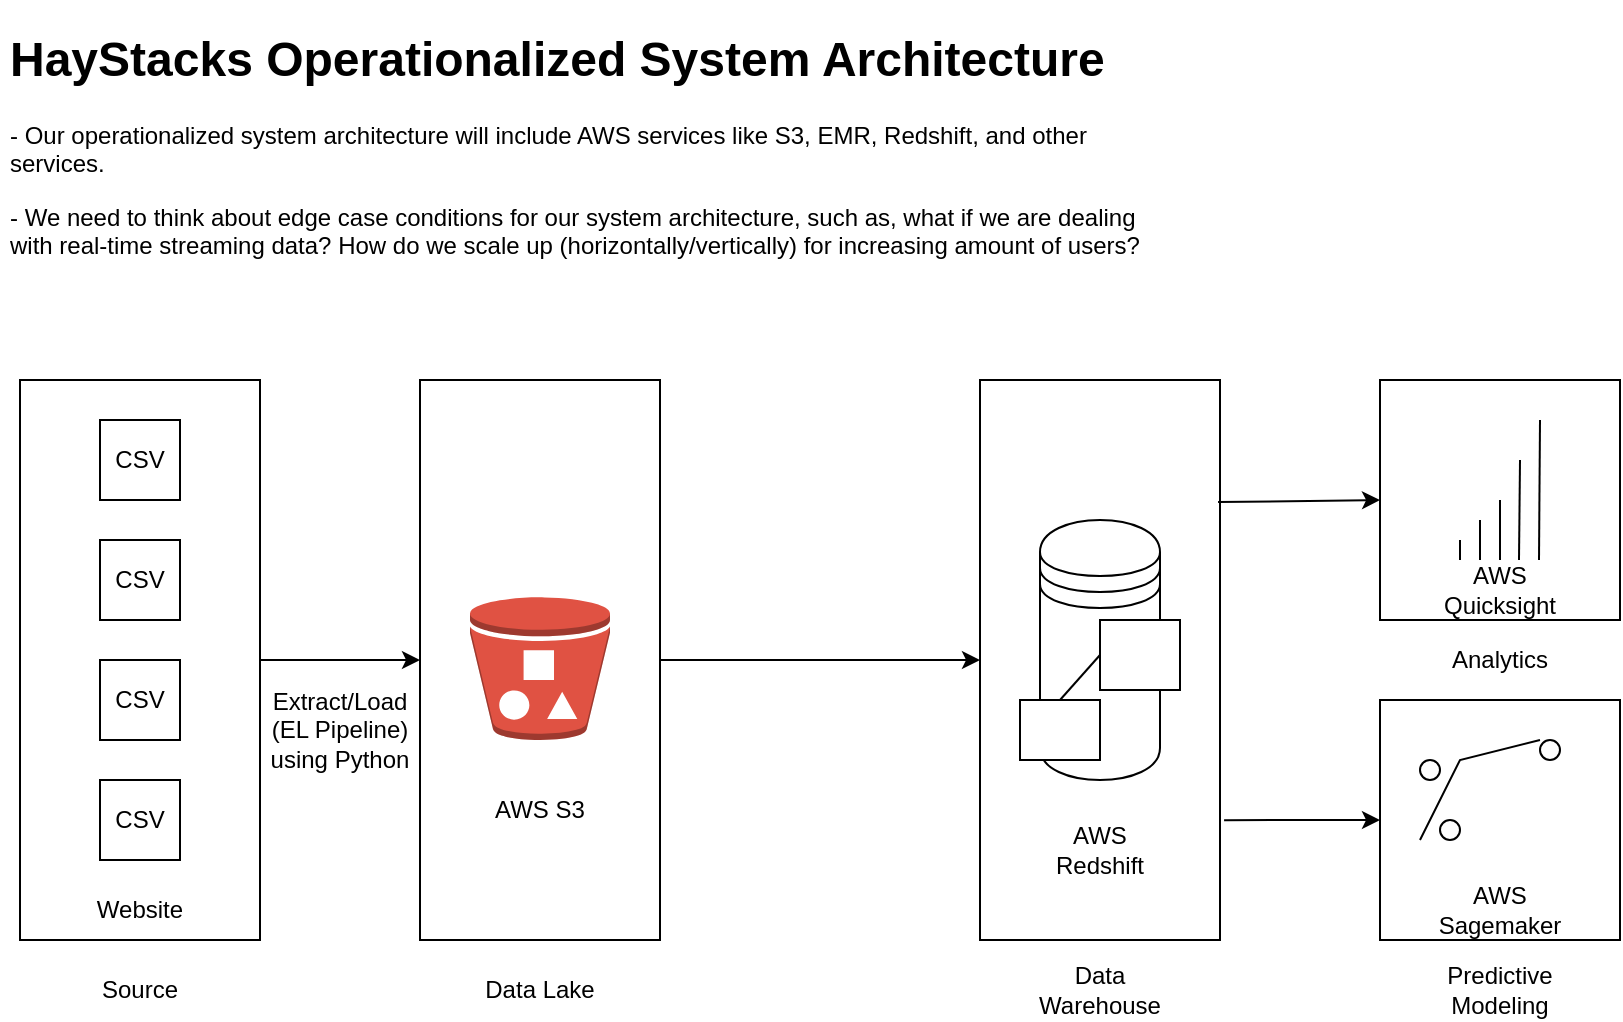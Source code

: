 <mxfile version="15.6.4" type="github">
  <diagram id="icgiSQLskEtUz7CoKG9s" name="Page-1">
    <mxGraphModel dx="1298" dy="866" grid="1" gridSize="10" guides="1" tooltips="1" connect="1" arrows="1" fold="1" page="1" pageScale="1" pageWidth="850" pageHeight="1100" math="0" shadow="0">
      <root>
        <mxCell id="0" />
        <mxCell id="1" parent="0" />
        <mxCell id="Cqt-nsCRII5KMIGJ585b-10" value="" style="rounded=0;whiteSpace=wrap;html=1;fontColor=default;strokeColor=default;fillColor=default;" vertex="1" parent="1">
          <mxGeometry x="520" y="200" width="120" height="280" as="geometry" />
        </mxCell>
        <mxCell id="Cqt-nsCRII5KMIGJ585b-43" value="" style="shape=datastore;whiteSpace=wrap;html=1;fontColor=default;strokeColor=default;fillColor=default;" vertex="1" parent="1">
          <mxGeometry x="550" y="270" width="60" height="130" as="geometry" />
        </mxCell>
        <mxCell id="Cqt-nsCRII5KMIGJ585b-11" value="" style="rounded=0;whiteSpace=wrap;html=1;fontColor=default;strokeColor=default;fillColor=default;" vertex="1" parent="1">
          <mxGeometry x="720" y="200" width="120" height="120" as="geometry" />
        </mxCell>
        <mxCell id="Cqt-nsCRII5KMIGJ585b-1" value="&lt;h1&gt;HayStacks Operationalized System Architecture&lt;/h1&gt;&lt;p&gt;- Our operationalized system architecture will include AWS services like S3, EMR, Redshift, and other services.&lt;/p&gt;&lt;p&gt;- We need to think about edge case conditions for our system architecture, such as, what if we are dealing with real-time streaming data? How do we scale up (horizontally/vertically) for increasing amount of users?&lt;/p&gt;" style="text;html=1;strokeColor=none;fillColor=none;spacing=5;spacingTop=-20;whiteSpace=wrap;overflow=hidden;rounded=0;fontColor=default;" vertex="1" parent="1">
          <mxGeometry x="30" y="20" width="590" height="120" as="geometry" />
        </mxCell>
        <mxCell id="Cqt-nsCRII5KMIGJ585b-2" value="" style="rounded=0;whiteSpace=wrap;html=1;fontColor=default;fillColor=default;strokeColor=default;" vertex="1" parent="1">
          <mxGeometry x="40" y="200" width="120" height="280" as="geometry" />
        </mxCell>
        <mxCell id="Cqt-nsCRII5KMIGJ585b-3" value="CSV" style="whiteSpace=wrap;html=1;aspect=fixed;fontColor=default;strokeColor=default;fillColor=default;" vertex="1" parent="1">
          <mxGeometry x="80" y="220" width="40" height="40" as="geometry" />
        </mxCell>
        <mxCell id="Cqt-nsCRII5KMIGJ585b-4" value="CSV" style="whiteSpace=wrap;html=1;aspect=fixed;fontColor=default;strokeColor=default;fillColor=default;" vertex="1" parent="1">
          <mxGeometry x="80" y="400" width="40" height="40" as="geometry" />
        </mxCell>
        <mxCell id="Cqt-nsCRII5KMIGJ585b-5" value="CSV" style="whiteSpace=wrap;html=1;aspect=fixed;fontColor=default;strokeColor=default;fillColor=default;" vertex="1" parent="1">
          <mxGeometry x="80" y="340" width="40" height="40" as="geometry" />
        </mxCell>
        <mxCell id="Cqt-nsCRII5KMIGJ585b-6" value="CSV" style="whiteSpace=wrap;html=1;aspect=fixed;fontColor=default;strokeColor=default;fillColor=default;" vertex="1" parent="1">
          <mxGeometry x="80" y="280" width="40" height="40" as="geometry" />
        </mxCell>
        <mxCell id="Cqt-nsCRII5KMIGJ585b-7" value="Website" style="text;html=1;strokeColor=none;fillColor=none;align=center;verticalAlign=middle;whiteSpace=wrap;rounded=0;fontColor=default;" vertex="1" parent="1">
          <mxGeometry x="70" y="450" width="60" height="30" as="geometry" />
        </mxCell>
        <mxCell id="Cqt-nsCRII5KMIGJ585b-8" value="Source" style="text;html=1;strokeColor=none;fillColor=none;align=center;verticalAlign=middle;whiteSpace=wrap;rounded=0;fontColor=default;" vertex="1" parent="1">
          <mxGeometry x="70" y="490" width="60" height="30" as="geometry" />
        </mxCell>
        <mxCell id="Cqt-nsCRII5KMIGJ585b-9" value="" style="rounded=0;whiteSpace=wrap;html=1;fontColor=default;strokeColor=default;fillColor=default;" vertex="1" parent="1">
          <mxGeometry x="240" y="200" width="120" height="280" as="geometry" />
        </mxCell>
        <mxCell id="Cqt-nsCRII5KMIGJ585b-12" value="" style="rounded=0;whiteSpace=wrap;html=1;fontColor=default;strokeColor=default;fillColor=default;" vertex="1" parent="1">
          <mxGeometry x="720" y="360" width="120" height="120" as="geometry" />
        </mxCell>
        <mxCell id="Cqt-nsCRII5KMIGJ585b-14" value="" style="endArrow=none;html=1;rounded=0;fontColor=default;strokeColor=default;labelBackgroundColor=default;" edge="1" parent="1">
          <mxGeometry width="50" height="50" relative="1" as="geometry">
            <mxPoint x="740" y="430" as="sourcePoint" />
            <mxPoint x="800" y="380" as="targetPoint" />
            <Array as="points">
              <mxPoint x="760" y="390" />
            </Array>
          </mxGeometry>
        </mxCell>
        <mxCell id="Cqt-nsCRII5KMIGJ585b-15" value="" style="ellipse;whiteSpace=wrap;html=1;aspect=fixed;fontColor=default;strokeColor=default;fillColor=default;" vertex="1" parent="1">
          <mxGeometry x="740" y="390" width="10" height="10" as="geometry" />
        </mxCell>
        <mxCell id="Cqt-nsCRII5KMIGJ585b-16" value="" style="ellipse;whiteSpace=wrap;html=1;aspect=fixed;fontColor=default;strokeColor=default;fillColor=default;" vertex="1" parent="1">
          <mxGeometry x="800" y="380" width="10" height="10" as="geometry" />
        </mxCell>
        <mxCell id="Cqt-nsCRII5KMIGJ585b-17" value="" style="ellipse;whiteSpace=wrap;html=1;aspect=fixed;fontColor=default;strokeColor=default;fillColor=default;" vertex="1" parent="1">
          <mxGeometry x="750" y="420" width="10" height="10" as="geometry" />
        </mxCell>
        <mxCell id="Cqt-nsCRII5KMIGJ585b-21" value="AWS Sagemaker" style="text;html=1;strokeColor=none;fillColor=none;align=center;verticalAlign=middle;whiteSpace=wrap;rounded=0;fontColor=default;" vertex="1" parent="1">
          <mxGeometry x="750" y="450" width="60" height="30" as="geometry" />
        </mxCell>
        <mxCell id="Cqt-nsCRII5KMIGJ585b-22" value="Predictive Modeling" style="text;html=1;strokeColor=none;fillColor=none;align=center;verticalAlign=middle;whiteSpace=wrap;rounded=0;fontColor=default;" vertex="1" parent="1">
          <mxGeometry x="750" y="490" width="60" height="30" as="geometry" />
        </mxCell>
        <mxCell id="Cqt-nsCRII5KMIGJ585b-23" value="" style="endArrow=none;html=1;rounded=0;labelBackgroundColor=default;fontColor=default;strokeColor=default;" edge="1" parent="1">
          <mxGeometry width="50" height="50" relative="1" as="geometry">
            <mxPoint x="760" y="290" as="sourcePoint" />
            <mxPoint x="760" y="280" as="targetPoint" />
          </mxGeometry>
        </mxCell>
        <mxCell id="Cqt-nsCRII5KMIGJ585b-24" value="" style="endArrow=none;html=1;rounded=0;labelBackgroundColor=default;fontColor=default;strokeColor=default;" edge="1" parent="1">
          <mxGeometry width="50" height="50" relative="1" as="geometry">
            <mxPoint x="770" y="290" as="sourcePoint" />
            <mxPoint x="770" y="270" as="targetPoint" />
          </mxGeometry>
        </mxCell>
        <mxCell id="Cqt-nsCRII5KMIGJ585b-25" value="" style="endArrow=none;html=1;rounded=0;labelBackgroundColor=default;fontColor=default;strokeColor=default;" edge="1" parent="1">
          <mxGeometry width="50" height="50" relative="1" as="geometry">
            <mxPoint x="780" y="290" as="sourcePoint" />
            <mxPoint x="780" y="260" as="targetPoint" />
          </mxGeometry>
        </mxCell>
        <mxCell id="Cqt-nsCRII5KMIGJ585b-26" value="" style="endArrow=none;html=1;rounded=0;labelBackgroundColor=default;fontColor=default;strokeColor=default;" edge="1" parent="1">
          <mxGeometry width="50" height="50" relative="1" as="geometry">
            <mxPoint x="789.5" y="290" as="sourcePoint" />
            <mxPoint x="790" y="240" as="targetPoint" />
          </mxGeometry>
        </mxCell>
        <mxCell id="Cqt-nsCRII5KMIGJ585b-27" value="" style="endArrow=none;html=1;rounded=0;labelBackgroundColor=default;fontColor=default;strokeColor=default;" edge="1" parent="1">
          <mxGeometry width="50" height="50" relative="1" as="geometry">
            <mxPoint x="799.5" y="290" as="sourcePoint" />
            <mxPoint x="800" y="220" as="targetPoint" />
          </mxGeometry>
        </mxCell>
        <mxCell id="Cqt-nsCRII5KMIGJ585b-29" value="AWS Quicksight" style="text;html=1;strokeColor=none;fillColor=none;align=center;verticalAlign=middle;whiteSpace=wrap;rounded=0;fontColor=default;" vertex="1" parent="1">
          <mxGeometry x="750" y="290" width="60" height="30" as="geometry" />
        </mxCell>
        <mxCell id="Cqt-nsCRII5KMIGJ585b-30" value="Analytics" style="text;html=1;strokeColor=none;fillColor=none;align=center;verticalAlign=middle;whiteSpace=wrap;rounded=0;fontColor=default;" vertex="1" parent="1">
          <mxGeometry x="750" y="325" width="60" height="30" as="geometry" />
        </mxCell>
        <mxCell id="Cqt-nsCRII5KMIGJ585b-32" value="Data Lake" style="text;html=1;strokeColor=none;fillColor=none;align=center;verticalAlign=middle;whiteSpace=wrap;rounded=0;fontColor=default;" vertex="1" parent="1">
          <mxGeometry x="270" y="490" width="60" height="30" as="geometry" />
        </mxCell>
        <mxCell id="Cqt-nsCRII5KMIGJ585b-33" value="Data Warehouse" style="text;html=1;strokeColor=none;fillColor=none;align=center;verticalAlign=middle;whiteSpace=wrap;rounded=0;fontColor=default;" vertex="1" parent="1">
          <mxGeometry x="550" y="490" width="60" height="30" as="geometry" />
        </mxCell>
        <mxCell id="Cqt-nsCRII5KMIGJ585b-38" value="" style="rounded=0;whiteSpace=wrap;html=1;fontColor=default;strokeColor=default;fillColor=default;" vertex="1" parent="1">
          <mxGeometry x="580" y="320" width="40" height="35" as="geometry" />
        </mxCell>
        <mxCell id="Cqt-nsCRII5KMIGJ585b-39" value="" style="rounded=0;whiteSpace=wrap;html=1;fontColor=default;strokeColor=default;fillColor=default;" vertex="1" parent="1">
          <mxGeometry x="540" y="360" width="40" height="30" as="geometry" />
        </mxCell>
        <mxCell id="Cqt-nsCRII5KMIGJ585b-40" value="" style="endArrow=none;html=1;rounded=0;labelBackgroundColor=default;fontColor=default;strokeColor=default;exitX=0.5;exitY=0;exitDx=0;exitDy=0;entryX=0;entryY=0.5;entryDx=0;entryDy=0;" edge="1" parent="1" source="Cqt-nsCRII5KMIGJ585b-39" target="Cqt-nsCRII5KMIGJ585b-38">
          <mxGeometry width="50" height="50" relative="1" as="geometry">
            <mxPoint x="400" y="440" as="sourcePoint" />
            <mxPoint x="450" y="390" as="targetPoint" />
          </mxGeometry>
        </mxCell>
        <mxCell id="Cqt-nsCRII5KMIGJ585b-41" value="AWS Redshift" style="text;html=1;strokeColor=none;fillColor=none;align=center;verticalAlign=middle;whiteSpace=wrap;rounded=0;fontColor=default;" vertex="1" parent="1">
          <mxGeometry x="550" y="420" width="60" height="30" as="geometry" />
        </mxCell>
        <mxCell id="Cqt-nsCRII5KMIGJ585b-42" value="" style="outlineConnect=0;dashed=0;verticalLabelPosition=bottom;verticalAlign=top;align=center;html=1;shape=mxgraph.aws3.bucket_with_objects;fillColor=#E05243;gradientColor=none;fontColor=default;strokeColor=default;" vertex="1" parent="1">
          <mxGeometry x="265" y="308.5" width="70" height="71.5" as="geometry" />
        </mxCell>
        <mxCell id="Cqt-nsCRII5KMIGJ585b-45" value="AWS S3" style="text;html=1;strokeColor=none;fillColor=none;align=center;verticalAlign=middle;whiteSpace=wrap;rounded=0;fontColor=default;" vertex="1" parent="1">
          <mxGeometry x="270" y="400" width="60" height="30" as="geometry" />
        </mxCell>
        <mxCell id="Cqt-nsCRII5KMIGJ585b-46" value="" style="endArrow=classic;html=1;rounded=0;labelBackgroundColor=default;fontColor=default;strokeColor=default;exitX=1;exitY=0.5;exitDx=0;exitDy=0;entryX=0;entryY=0.5;entryDx=0;entryDy=0;" edge="1" parent="1" source="Cqt-nsCRII5KMIGJ585b-2" target="Cqt-nsCRII5KMIGJ585b-9">
          <mxGeometry width="50" height="50" relative="1" as="geometry">
            <mxPoint x="400" y="430" as="sourcePoint" />
            <mxPoint x="450" y="380" as="targetPoint" />
          </mxGeometry>
        </mxCell>
        <mxCell id="Cqt-nsCRII5KMIGJ585b-47" value="" style="endArrow=classic;html=1;rounded=0;labelBackgroundColor=default;fontColor=default;strokeColor=default;exitX=1;exitY=0.5;exitDx=0;exitDy=0;entryX=0;entryY=0.5;entryDx=0;entryDy=0;" edge="1" parent="1" source="Cqt-nsCRII5KMIGJ585b-9" target="Cqt-nsCRII5KMIGJ585b-10">
          <mxGeometry width="50" height="50" relative="1" as="geometry">
            <mxPoint x="170" y="350" as="sourcePoint" />
            <mxPoint x="250" y="350" as="targetPoint" />
          </mxGeometry>
        </mxCell>
        <mxCell id="Cqt-nsCRII5KMIGJ585b-48" value="" style="endArrow=classic;html=1;rounded=0;labelBackgroundColor=default;fontColor=default;strokeColor=default;exitX=0.992;exitY=0.218;exitDx=0;exitDy=0;entryX=0;entryY=0.5;entryDx=0;entryDy=0;exitPerimeter=0;" edge="1" parent="1" source="Cqt-nsCRII5KMIGJ585b-10" target="Cqt-nsCRII5KMIGJ585b-11">
          <mxGeometry width="50" height="50" relative="1" as="geometry">
            <mxPoint x="170" y="350" as="sourcePoint" />
            <mxPoint x="250" y="350" as="targetPoint" />
          </mxGeometry>
        </mxCell>
        <mxCell id="Cqt-nsCRII5KMIGJ585b-49" value="" style="endArrow=classic;html=1;rounded=0;labelBackgroundColor=default;fontColor=default;strokeColor=default;exitX=1.017;exitY=0.786;exitDx=0;exitDy=0;entryX=0;entryY=0.5;entryDx=0;entryDy=0;exitPerimeter=0;" edge="1" parent="1" source="Cqt-nsCRII5KMIGJ585b-10" target="Cqt-nsCRII5KMIGJ585b-12">
          <mxGeometry width="50" height="50" relative="1" as="geometry">
            <mxPoint x="649.04" y="271.04" as="sourcePoint" />
            <mxPoint x="730" y="270" as="targetPoint" />
          </mxGeometry>
        </mxCell>
        <mxCell id="Cqt-nsCRII5KMIGJ585b-50" value="Extract/Load (EL Pipeline) using Python" style="text;html=1;strokeColor=none;fillColor=none;align=center;verticalAlign=middle;whiteSpace=wrap;rounded=0;fontColor=default;" vertex="1" parent="1">
          <mxGeometry x="160" y="360" width="80" height="30" as="geometry" />
        </mxCell>
      </root>
    </mxGraphModel>
  </diagram>
</mxfile>
